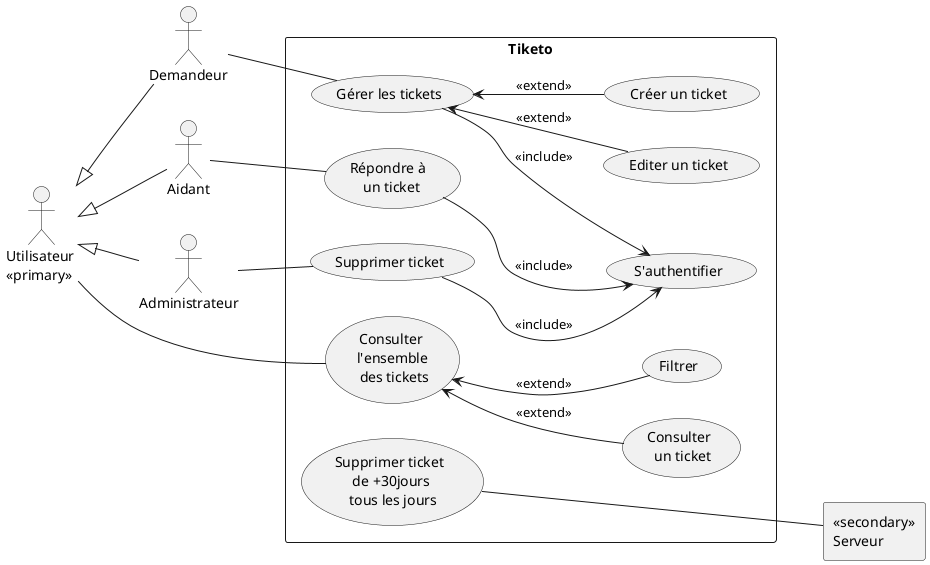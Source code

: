 @startuml
left to right direction
actor Utilisateur as "Utilisateur \n<<primary>>"
actor Aidant
actor Demandeur
actor Administrateur
agent Serveur as "<<secondary>>\nServeur"

Utilisateur <|-- Aidant
Utilisateur <|-- Demandeur
Utilisateur <|-- Administrateur

rectangle "Tiketo" {
    usecase UC1 as "Consulter \n l'ensemble \n des tickets"
    usecase UC2 as "Consulter \n un ticket"
    usecase UC3 as "Filtrer"
    usecase UC4 as "Gérer les tickets"
    usecase UC5 as "Créer un ticket"
    usecase UC6 as "Editer un ticket"
    usecase UC7 as "Répondre à \n un ticket"
    usecase UC8 as "S'authentifier"
    usecase UC9 as "Supprimer ticket"
    usecase UC10 as "Supprimer ticket \n de +30jours \n tous les jours"

    Utilisateur -- (UC1)
    UC1 <-- UC2 : <<extend>>
    UC1 <-- UC3 : <<extend>>

    Demandeur -- UC4
    UC4 --> UC8 : <<include>>
    UC4 <-- UC5 : <<extend>>
    UC4 <-- UC6 : <<extend>>

    Aidant -- UC7
    UC7 --> UC8 : <<include>>

    Administrateur -- UC9
    UC9 --> UC8 : <<include>>

    UC10 --- Serveur
}
@enduml